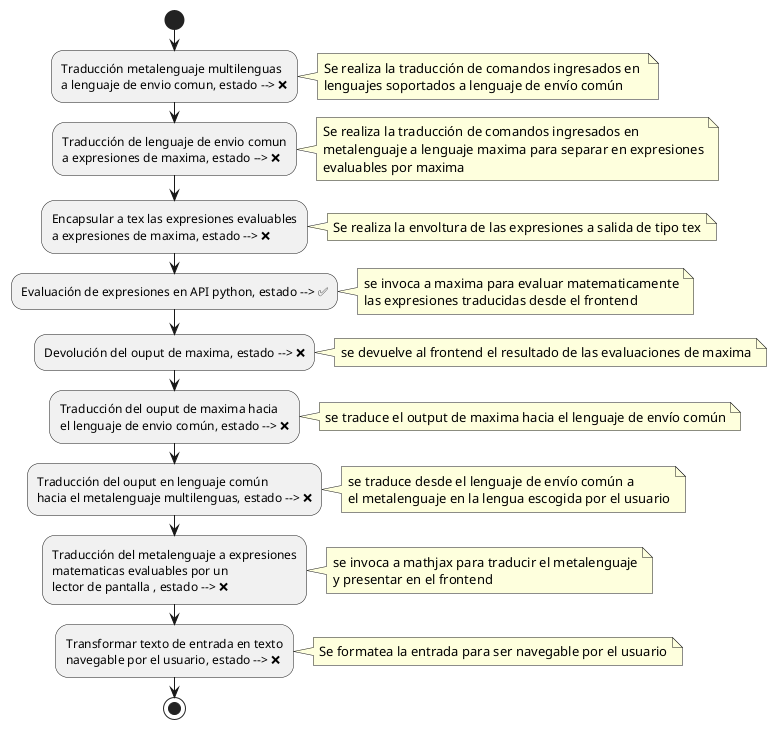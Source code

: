 @startuml
start
:Traducción metalenguaje multilenguas 
a lenguaje de envio comun, estado --> ❌️;
note right
Se realiza la traducción de comandos ingresados en 
lenguajes soportados a lenguaje de envío común
end note
:Traducción de lenguaje de envio comun 
a expresiones de maxima, estado --> ❌️;
note right
Se realiza la traducción de comandos ingresados en 
metalenguaje a lenguaje maxima para separar en expresiones
evaluables por maxima
end note
:Encapsular a tex las expresiones evaluables 
a expresiones de maxima, estado --> ❌️;
note right
Se realiza la envoltura de las expresiones a salida de tipo tex
end note
:Evaluación de expresiones en API python, estado --> ✅️;
note right
  se invoca a maxima para evaluar matematicamente
  las expresiones traducidas desde el frontend
end note
:Devolución del ouput de maxima, estado --> ❌️;
note right
  se devuelve al frontend el resultado de las evaluaciones de maxima
end note
:Traducción del ouput de maxima hacia 
el lenguaje de envio común, estado --> ❌️;
note right
  se traduce el output de maxima hacia el lenguaje de envío común
end note
:Traducción del ouput en lenguaje común
hacia el metalenguaje multilenguas, estado --> ❌️;
note right
  se traduce desde el lenguaje de envío común a
  el metalenguaje en la lengua escogida por el usuario
end note
:Traducción del metalenguaje a expresiones 
matematicas evaluables por un 
lector de pantalla , estado --> ❌️;
note right
  se invoca a mathjax para traducir el metalenguaje
  y presentar en el frontend
end note
:Transformar texto de entrada en texto
navegable por el usuario, estado --> ❌️;
note right
  Se formatea la entrada para ser navegable por el usuario
end note
stop
@enduml